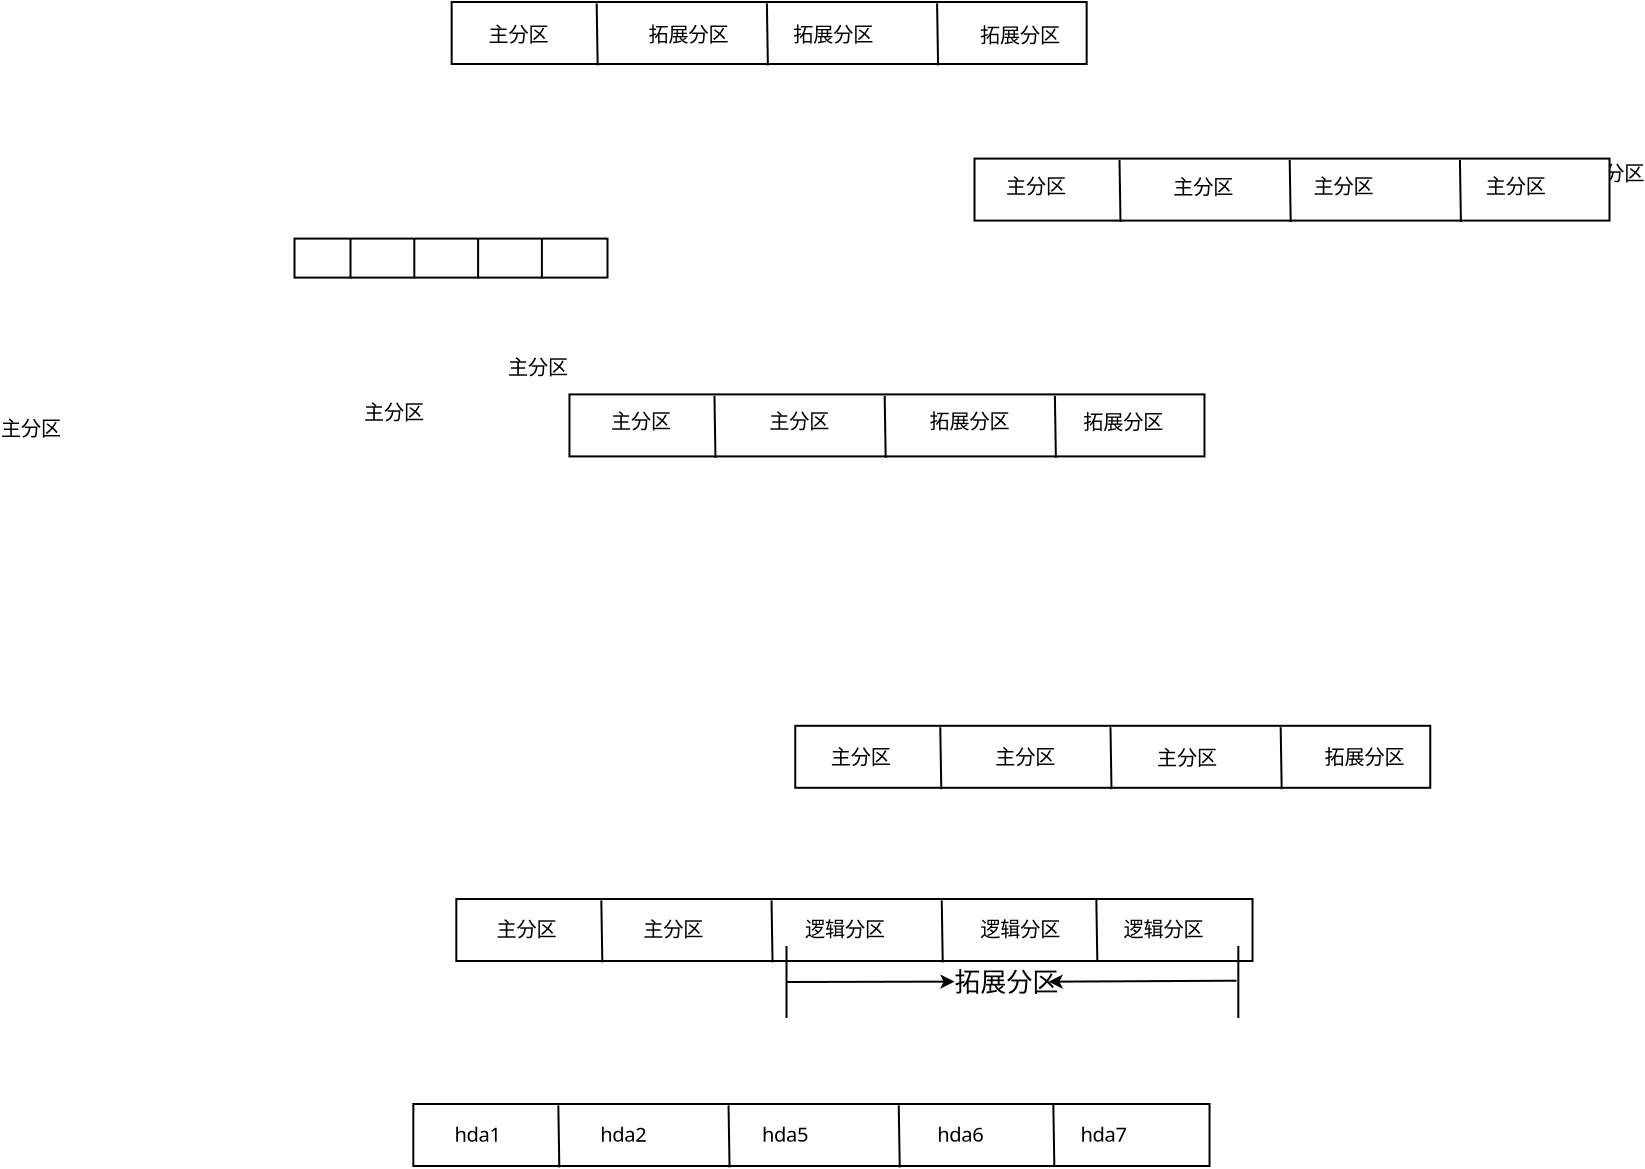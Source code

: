 <?xml version="1.0" encoding="UTF-8"?>
<dia:diagram xmlns:dia="http://www.lysator.liu.se/~alla/dia/">
  <dia:layer name="背景" visible="true" active="true">
    <dia:group>
      <dia:object type="Standard - Box" version="0" id="O0">
        <dia:attribute name="obj_pos">
          <dia:point val="20.75,12.9"/>
        </dia:attribute>
        <dia:attribute name="obj_bb">
          <dia:rectangle val="20.7,12.85;36.45,14.9"/>
        </dia:attribute>
        <dia:attribute name="elem_corner">
          <dia:point val="20.75,12.9"/>
        </dia:attribute>
        <dia:attribute name="elem_width">
          <dia:real val="15.65"/>
        </dia:attribute>
        <dia:attribute name="elem_height">
          <dia:real val="1.95"/>
        </dia:attribute>
        <dia:attribute name="show_background">
          <dia:boolean val="true"/>
        </dia:attribute>
      </dia:object>
      <dia:object type="Standard - Line" version="0" id="O1">
        <dia:attribute name="obj_pos">
          <dia:point val="23.55,12.89"/>
        </dia:attribute>
        <dia:attribute name="obj_bb">
          <dia:rectangle val="23.5,12.84;23.6,14.94"/>
        </dia:attribute>
        <dia:attribute name="conn_endpoints">
          <dia:point val="23.55,12.89"/>
          <dia:point val="23.55,14.89"/>
        </dia:attribute>
        <dia:attribute name="numcp">
          <dia:int val="1"/>
        </dia:attribute>
      </dia:object>
      <dia:object type="Standard - Line" version="0" id="O2">
        <dia:attribute name="obj_pos">
          <dia:point val="26.74,12.89"/>
        </dia:attribute>
        <dia:attribute name="obj_bb">
          <dia:rectangle val="26.69,12.84;26.79,14.94"/>
        </dia:attribute>
        <dia:attribute name="conn_endpoints">
          <dia:point val="26.74,12.89"/>
          <dia:point val="26.74,14.89"/>
        </dia:attribute>
        <dia:attribute name="numcp">
          <dia:int val="1"/>
        </dia:attribute>
      </dia:object>
      <dia:object type="Standard - Line" version="0" id="O3">
        <dia:attribute name="obj_pos">
          <dia:point val="29.93,12.89"/>
        </dia:attribute>
        <dia:attribute name="obj_bb">
          <dia:rectangle val="29.88,12.84;29.98,14.94"/>
        </dia:attribute>
        <dia:attribute name="conn_endpoints">
          <dia:point val="29.93,12.89"/>
          <dia:point val="29.93,14.89"/>
        </dia:attribute>
        <dia:attribute name="numcp">
          <dia:int val="1"/>
        </dia:attribute>
      </dia:object>
      <dia:object type="Standard - Line" version="0" id="O4">
        <dia:attribute name="obj_pos">
          <dia:point val="33.12,12.89"/>
        </dia:attribute>
        <dia:attribute name="obj_bb">
          <dia:rectangle val="33.07,12.84;33.17,14.94"/>
        </dia:attribute>
        <dia:attribute name="conn_endpoints">
          <dia:point val="33.12,12.89"/>
          <dia:point val="33.12,14.89"/>
        </dia:attribute>
        <dia:attribute name="numcp">
          <dia:int val="1"/>
        </dia:attribute>
      </dia:object>
    </dia:group>
    <dia:object type="Standard - Text" version="1" id="O5">
      <dia:attribute name="obj_pos">
        <dia:point val="6.075,22.775"/>
      </dia:attribute>
      <dia:attribute name="obj_bb">
        <dia:rectangle val="6.075,21.605;9.098,23.098"/>
      </dia:attribute>
      <dia:attribute name="text">
        <dia:composite type="text">
          <dia:attribute name="string">
            <dia:string>#主分区#</dia:string>
          </dia:attribute>
          <dia:attribute name="font">
            <dia:font family="sans" style="0" name="Helvetica"/>
          </dia:attribute>
          <dia:attribute name="height">
            <dia:real val="1.259"/>
          </dia:attribute>
          <dia:attribute name="pos">
            <dia:point val="6.075,22.775"/>
          </dia:attribute>
          <dia:attribute name="color">
            <dia:color val="#000000"/>
          </dia:attribute>
          <dia:attribute name="alignment">
            <dia:enum val="0"/>
          </dia:attribute>
        </dia:composite>
      </dia:attribute>
      <dia:attribute name="valign">
        <dia:enum val="3"/>
      </dia:attribute>
    </dia:object>
    <dia:object type="Standard - Text" version="1" id="O6">
      <dia:attribute name="obj_pos">
        <dia:point val="24.225,21.96"/>
      </dia:attribute>
      <dia:attribute name="obj_bb">
        <dia:rectangle val="24.225,20.79;27.247,22.282"/>
      </dia:attribute>
      <dia:attribute name="text">
        <dia:composite type="text">
          <dia:attribute name="string">
            <dia:string>#主分区#</dia:string>
          </dia:attribute>
          <dia:attribute name="font">
            <dia:font family="sans" style="0" name="Helvetica"/>
          </dia:attribute>
          <dia:attribute name="height">
            <dia:real val="1.259"/>
          </dia:attribute>
          <dia:attribute name="pos">
            <dia:point val="24.225,21.96"/>
          </dia:attribute>
          <dia:attribute name="color">
            <dia:color val="#000000"/>
          </dia:attribute>
          <dia:attribute name="alignment">
            <dia:enum val="0"/>
          </dia:attribute>
        </dia:composite>
      </dia:attribute>
      <dia:attribute name="valign">
        <dia:enum val="3"/>
      </dia:attribute>
    </dia:object>
    <dia:object type="Standard - Text" version="1" id="O7">
      <dia:attribute name="obj_pos">
        <dia:point val="85.24,10.01"/>
      </dia:attribute>
      <dia:attribute name="obj_bb">
        <dia:rectangle val="85.24,8.84;88.263,10.332"/>
      </dia:attribute>
      <dia:attribute name="text">
        <dia:composite type="text">
          <dia:attribute name="string">
            <dia:string>#主分区#</dia:string>
          </dia:attribute>
          <dia:attribute name="font">
            <dia:font family="sans" style="0" name="Helvetica"/>
          </dia:attribute>
          <dia:attribute name="height">
            <dia:real val="1.259"/>
          </dia:attribute>
          <dia:attribute name="pos">
            <dia:point val="85.24,10.01"/>
          </dia:attribute>
          <dia:attribute name="color">
            <dia:color val="#000000"/>
          </dia:attribute>
          <dia:attribute name="alignment">
            <dia:enum val="0"/>
          </dia:attribute>
        </dia:composite>
      </dia:attribute>
      <dia:attribute name="valign">
        <dia:enum val="3"/>
      </dia:attribute>
    </dia:object>
    <dia:object type="Standard - Text" version="1" id="O8">
      <dia:attribute name="obj_pos">
        <dia:point val="31.42,19.71"/>
      </dia:attribute>
      <dia:attribute name="obj_bb">
        <dia:rectangle val="31.42,18.54;34.443,20.032"/>
      </dia:attribute>
      <dia:attribute name="text">
        <dia:composite type="text">
          <dia:attribute name="string">
            <dia:string>#主分区#</dia:string>
          </dia:attribute>
          <dia:attribute name="font">
            <dia:font family="sans" style="0" name="Helvetica"/>
          </dia:attribute>
          <dia:attribute name="height">
            <dia:real val="1.259"/>
          </dia:attribute>
          <dia:attribute name="pos">
            <dia:point val="31.42,19.71"/>
          </dia:attribute>
          <dia:attribute name="color">
            <dia:color val="#000000"/>
          </dia:attribute>
          <dia:attribute name="alignment">
            <dia:enum val="0"/>
          </dia:attribute>
        </dia:composite>
      </dia:attribute>
      <dia:attribute name="valign">
        <dia:enum val="3"/>
      </dia:attribute>
    </dia:object>
    <dia:object type="Standard - Text" version="1" id="O9">
      <dia:attribute name="obj_pos">
        <dia:point val="22.009,4.412"/>
      </dia:attribute>
      <dia:attribute name="obj_bb">
        <dia:rectangle val="22.009,3.67;22.009,4.617"/>
      </dia:attribute>
      <dia:attribute name="text">
        <dia:composite type="text">
          <dia:attribute name="string">
            <dia:string>##</dia:string>
          </dia:attribute>
          <dia:attribute name="font">
            <dia:font family="sans" style="0" name="Helvetica"/>
          </dia:attribute>
          <dia:attribute name="height">
            <dia:real val="0.8"/>
          </dia:attribute>
          <dia:attribute name="pos">
            <dia:point val="22.009,4.412"/>
          </dia:attribute>
          <dia:attribute name="color">
            <dia:color val="#000000"/>
          </dia:attribute>
          <dia:attribute name="alignment">
            <dia:enum val="0"/>
          </dia:attribute>
        </dia:composite>
      </dia:attribute>
      <dia:attribute name="valign">
        <dia:enum val="3"/>
      </dia:attribute>
    </dia:object>
    <dia:object type="Standard - Text" version="1" id="O10">
      <dia:attribute name="obj_pos">
        <dia:point val="20.468,14.95"/>
      </dia:attribute>
      <dia:attribute name="obj_bb">
        <dia:rectangle val="20.468,14.207;20.468,15.155"/>
      </dia:attribute>
      <dia:attribute name="text">
        <dia:composite type="text">
          <dia:attribute name="string">
            <dia:string>##</dia:string>
          </dia:attribute>
          <dia:attribute name="font">
            <dia:font family="sans" style="0" name="Helvetica"/>
          </dia:attribute>
          <dia:attribute name="height">
            <dia:real val="0.8"/>
          </dia:attribute>
          <dia:attribute name="pos">
            <dia:point val="20.468,14.95"/>
          </dia:attribute>
          <dia:attribute name="color">
            <dia:color val="#000000"/>
          </dia:attribute>
          <dia:attribute name="alignment">
            <dia:enum val="0"/>
          </dia:attribute>
        </dia:composite>
      </dia:attribute>
      <dia:attribute name="valign">
        <dia:enum val="3"/>
      </dia:attribute>
    </dia:object>
    <dia:group>
      <dia:group>
        <dia:object type="Standard - Box" version="0" id="O11">
          <dia:attribute name="obj_pos">
            <dia:point val="54.75,8.9"/>
          </dia:attribute>
          <dia:attribute name="obj_bb">
            <dia:rectangle val="54.7,8.85;86.55,12.05"/>
          </dia:attribute>
          <dia:attribute name="elem_corner">
            <dia:point val="54.75,8.9"/>
          </dia:attribute>
          <dia:attribute name="elem_width">
            <dia:real val="31.75"/>
          </dia:attribute>
          <dia:attribute name="elem_height">
            <dia:real val="3.1"/>
          </dia:attribute>
          <dia:attribute name="show_background">
            <dia:boolean val="true"/>
          </dia:attribute>
        </dia:object>
        <dia:object type="Standard - Line" version="0" id="O12">
          <dia:attribute name="obj_pos">
            <dia:point val="62,8.971"/>
          </dia:attribute>
          <dia:attribute name="obj_bb">
            <dia:rectangle val="61.949,8.92;62.101,12.122"/>
          </dia:attribute>
          <dia:attribute name="conn_endpoints">
            <dia:point val="62,8.971"/>
            <dia:point val="62.05,12.071"/>
          </dia:attribute>
          <dia:attribute name="numcp">
            <dia:int val="1"/>
          </dia:attribute>
        </dia:object>
        <dia:object type="Standard - Line" version="0" id="O13">
          <dia:attribute name="obj_pos">
            <dia:point val="70.51,8.971"/>
          </dia:attribute>
          <dia:attribute name="obj_bb">
            <dia:rectangle val="70.46,8.92;70.611,12.122"/>
          </dia:attribute>
          <dia:attribute name="conn_endpoints">
            <dia:point val="70.51,8.971"/>
            <dia:point val="70.56,12.071"/>
          </dia:attribute>
          <dia:attribute name="numcp">
            <dia:int val="1"/>
          </dia:attribute>
        </dia:object>
        <dia:object type="Standard - Line" version="0" id="O14">
          <dia:attribute name="obj_pos">
            <dia:point val="79.021,8.971"/>
          </dia:attribute>
          <dia:attribute name="obj_bb">
            <dia:rectangle val="78.97,8.92;79.122,12.122"/>
          </dia:attribute>
          <dia:attribute name="conn_endpoints">
            <dia:point val="79.021,8.971"/>
            <dia:point val="79.071,12.071"/>
          </dia:attribute>
          <dia:attribute name="numcp">
            <dia:int val="1"/>
          </dia:attribute>
        </dia:object>
        <dia:object type="Standard - Text" version="1" id="O15">
          <dia:attribute name="obj_pos">
            <dia:point val="71.225,10.45"/>
          </dia:attribute>
          <dia:attribute name="obj_bb">
            <dia:rectangle val="71.225,9.707;71.225,10.655"/>
          </dia:attribute>
          <dia:attribute name="text">
            <dia:composite type="text">
              <dia:attribute name="string">
                <dia:string>##</dia:string>
              </dia:attribute>
              <dia:attribute name="font">
                <dia:font family="sans" style="0" name="Helvetica"/>
              </dia:attribute>
              <dia:attribute name="height">
                <dia:real val="0.8"/>
              </dia:attribute>
              <dia:attribute name="pos">
                <dia:point val="71.225,10.45"/>
              </dia:attribute>
              <dia:attribute name="color">
                <dia:color val="#000000"/>
              </dia:attribute>
              <dia:attribute name="alignment">
                <dia:enum val="0"/>
              </dia:attribute>
            </dia:composite>
          </dia:attribute>
          <dia:attribute name="valign">
            <dia:enum val="3"/>
          </dia:attribute>
        </dia:object>
      </dia:group>
      <dia:object type="Standard - Text" version="1" id="O16">
        <dia:attribute name="obj_pos">
          <dia:point val="70.625,10.45"/>
        </dia:attribute>
        <dia:attribute name="obj_bb">
          <dia:rectangle val="70.625,9.707;70.625,10.655"/>
        </dia:attribute>
        <dia:attribute name="text">
          <dia:composite type="text">
            <dia:attribute name="string">
              <dia:string>##</dia:string>
            </dia:attribute>
            <dia:attribute name="font">
              <dia:font family="sans" style="0" name="Helvetica"/>
            </dia:attribute>
            <dia:attribute name="height">
              <dia:real val="0.8"/>
            </dia:attribute>
            <dia:attribute name="pos">
              <dia:point val="70.625,10.45"/>
            </dia:attribute>
            <dia:attribute name="color">
              <dia:color val="#000000"/>
            </dia:attribute>
            <dia:attribute name="alignment">
              <dia:enum val="0"/>
            </dia:attribute>
          </dia:composite>
        </dia:attribute>
        <dia:attribute name="valign">
          <dia:enum val="3"/>
        </dia:attribute>
      </dia:object>
      <dia:object type="Standard - Text" version="1" id="O17">
        <dia:attribute name="obj_pos">
          <dia:point val="70.625,10.45"/>
        </dia:attribute>
        <dia:attribute name="obj_bb">
          <dia:rectangle val="70.625,9.707;70.625,10.655"/>
        </dia:attribute>
        <dia:attribute name="text">
          <dia:composite type="text">
            <dia:attribute name="string">
              <dia:string>##</dia:string>
            </dia:attribute>
            <dia:attribute name="font">
              <dia:font family="sans" style="0" name="Helvetica"/>
            </dia:attribute>
            <dia:attribute name="height">
              <dia:real val="0.8"/>
            </dia:attribute>
            <dia:attribute name="pos">
              <dia:point val="70.625,10.45"/>
            </dia:attribute>
            <dia:attribute name="color">
              <dia:color val="#000000"/>
            </dia:attribute>
            <dia:attribute name="alignment">
              <dia:enum val="0"/>
            </dia:attribute>
          </dia:composite>
        </dia:attribute>
        <dia:attribute name="valign">
          <dia:enum val="3"/>
        </dia:attribute>
      </dia:object>
      <dia:object type="Standard - Text" version="1" id="O18">
        <dia:attribute name="obj_pos">
          <dia:point val="56.319,10.66"/>
        </dia:attribute>
        <dia:attribute name="obj_bb">
          <dia:rectangle val="56.319,9.49;59.341,10.982"/>
        </dia:attribute>
        <dia:attribute name="text">
          <dia:composite type="text">
            <dia:attribute name="string">
              <dia:string>#主分区#</dia:string>
            </dia:attribute>
            <dia:attribute name="font">
              <dia:font family="sans" style="0" name="Helvetica"/>
            </dia:attribute>
            <dia:attribute name="height">
              <dia:real val="1.259"/>
            </dia:attribute>
            <dia:attribute name="pos">
              <dia:point val="56.319,10.66"/>
            </dia:attribute>
            <dia:attribute name="color">
              <dia:color val="#000000"/>
            </dia:attribute>
            <dia:attribute name="alignment">
              <dia:enum val="0"/>
            </dia:attribute>
          </dia:composite>
        </dia:attribute>
        <dia:attribute name="valign">
          <dia:enum val="3"/>
        </dia:attribute>
      </dia:object>
      <dia:object type="Standard - Text" version="1" id="O19">
        <dia:attribute name="obj_pos">
          <dia:point val="80.308,10.66"/>
        </dia:attribute>
        <dia:attribute name="obj_bb">
          <dia:rectangle val="80.308,9.49;83.331,10.982"/>
        </dia:attribute>
        <dia:attribute name="text">
          <dia:composite type="text">
            <dia:attribute name="string">
              <dia:string>#主分区#</dia:string>
            </dia:attribute>
            <dia:attribute name="font">
              <dia:font family="sans" style="0" name="Helvetica"/>
            </dia:attribute>
            <dia:attribute name="height">
              <dia:real val="1.259"/>
            </dia:attribute>
            <dia:attribute name="pos">
              <dia:point val="80.308,10.66"/>
            </dia:attribute>
            <dia:attribute name="color">
              <dia:color val="#000000"/>
            </dia:attribute>
            <dia:attribute name="alignment">
              <dia:enum val="0"/>
            </dia:attribute>
          </dia:composite>
        </dia:attribute>
        <dia:attribute name="valign">
          <dia:enum val="3"/>
        </dia:attribute>
      </dia:object>
      <dia:object type="Standard - Text" version="1" id="O20">
        <dia:attribute name="obj_pos">
          <dia:point val="71.698,10.66"/>
        </dia:attribute>
        <dia:attribute name="obj_bb">
          <dia:rectangle val="71.698,9.49;74.721,10.982"/>
        </dia:attribute>
        <dia:attribute name="text">
          <dia:composite type="text">
            <dia:attribute name="string">
              <dia:string>#主分区#</dia:string>
            </dia:attribute>
            <dia:attribute name="font">
              <dia:font family="sans" style="0" name="Helvetica"/>
            </dia:attribute>
            <dia:attribute name="height">
              <dia:real val="1.259"/>
            </dia:attribute>
            <dia:attribute name="pos">
              <dia:point val="71.698,10.66"/>
            </dia:attribute>
            <dia:attribute name="color">
              <dia:color val="#000000"/>
            </dia:attribute>
            <dia:attribute name="alignment">
              <dia:enum val="0"/>
            </dia:attribute>
          </dia:composite>
        </dia:attribute>
        <dia:attribute name="valign">
          <dia:enum val="3"/>
        </dia:attribute>
      </dia:object>
      <dia:object type="Standard - Text" version="1" id="O21">
        <dia:attribute name="obj_pos">
          <dia:point val="64.689,10.697"/>
        </dia:attribute>
        <dia:attribute name="obj_bb">
          <dia:rectangle val="64.689,9.527;67.711,11.02"/>
        </dia:attribute>
        <dia:attribute name="text">
          <dia:composite type="text">
            <dia:attribute name="string">
              <dia:string>#主分区#</dia:string>
            </dia:attribute>
            <dia:attribute name="font">
              <dia:font family="sans" style="0" name="Helvetica"/>
            </dia:attribute>
            <dia:attribute name="height">
              <dia:real val="1.259"/>
            </dia:attribute>
            <dia:attribute name="pos">
              <dia:point val="64.689,10.697"/>
            </dia:attribute>
            <dia:attribute name="color">
              <dia:color val="#000000"/>
            </dia:attribute>
            <dia:attribute name="alignment">
              <dia:enum val="0"/>
            </dia:attribute>
          </dia:composite>
        </dia:attribute>
        <dia:attribute name="valign">
          <dia:enum val="3"/>
        </dia:attribute>
      </dia:object>
    </dia:group>
    <dia:group>
      <dia:group>
        <dia:object type="Standard - Box" version="0" id="O22">
          <dia:attribute name="obj_pos">
            <dia:point val="45.788,37.26"/>
          </dia:attribute>
          <dia:attribute name="obj_bb">
            <dia:rectangle val="45.739,37.21;77.588,40.41"/>
          </dia:attribute>
          <dia:attribute name="elem_corner">
            <dia:point val="45.788,37.26"/>
          </dia:attribute>
          <dia:attribute name="elem_width">
            <dia:real val="31.75"/>
          </dia:attribute>
          <dia:attribute name="elem_height">
            <dia:real val="3.1"/>
          </dia:attribute>
          <dia:attribute name="show_background">
            <dia:boolean val="true"/>
          </dia:attribute>
        </dia:object>
        <dia:object type="Standard - Line" version="0" id="O23">
          <dia:attribute name="obj_pos">
            <dia:point val="53.038,37.331"/>
          </dia:attribute>
          <dia:attribute name="obj_bb">
            <dia:rectangle val="52.988,37.28;53.139,40.482"/>
          </dia:attribute>
          <dia:attribute name="conn_endpoints">
            <dia:point val="53.038,37.331"/>
            <dia:point val="53.089,40.431"/>
          </dia:attribute>
          <dia:attribute name="numcp">
            <dia:int val="1"/>
          </dia:attribute>
        </dia:object>
        <dia:object type="Standard - Line" version="0" id="O24">
          <dia:attribute name="obj_pos">
            <dia:point val="61.549,37.331"/>
          </dia:attribute>
          <dia:attribute name="obj_bb">
            <dia:rectangle val="61.498,37.28;61.65,40.482"/>
          </dia:attribute>
          <dia:attribute name="conn_endpoints">
            <dia:point val="61.549,37.331"/>
            <dia:point val="61.599,40.431"/>
          </dia:attribute>
          <dia:attribute name="numcp">
            <dia:int val="1"/>
          </dia:attribute>
        </dia:object>
        <dia:object type="Standard - Line" version="0" id="O25">
          <dia:attribute name="obj_pos">
            <dia:point val="70.059,37.331"/>
          </dia:attribute>
          <dia:attribute name="obj_bb">
            <dia:rectangle val="70.008,37.28;70.16,40.482"/>
          </dia:attribute>
          <dia:attribute name="conn_endpoints">
            <dia:point val="70.059,37.331"/>
            <dia:point val="70.109,40.431"/>
          </dia:attribute>
          <dia:attribute name="numcp">
            <dia:int val="1"/>
          </dia:attribute>
        </dia:object>
        <dia:object type="Standard - Text" version="1" id="O26">
          <dia:attribute name="obj_pos">
            <dia:point val="62.264,38.81"/>
          </dia:attribute>
          <dia:attribute name="obj_bb">
            <dia:rectangle val="62.264,38.068;62.264,39.015"/>
          </dia:attribute>
          <dia:attribute name="text">
            <dia:composite type="text">
              <dia:attribute name="string">
                <dia:string>##</dia:string>
              </dia:attribute>
              <dia:attribute name="font">
                <dia:font family="sans" style="0" name="Helvetica"/>
              </dia:attribute>
              <dia:attribute name="height">
                <dia:real val="0.8"/>
              </dia:attribute>
              <dia:attribute name="pos">
                <dia:point val="62.264,38.81"/>
              </dia:attribute>
              <dia:attribute name="color">
                <dia:color val="#000000"/>
              </dia:attribute>
              <dia:attribute name="alignment">
                <dia:enum val="0"/>
              </dia:attribute>
            </dia:composite>
          </dia:attribute>
          <dia:attribute name="valign">
            <dia:enum val="3"/>
          </dia:attribute>
        </dia:object>
      </dia:group>
      <dia:group>
        <dia:object type="Standard - Text" version="1" id="O27">
          <dia:attribute name="obj_pos">
            <dia:point val="61.663,38.81"/>
          </dia:attribute>
          <dia:attribute name="obj_bb">
            <dia:rectangle val="61.663,38.068;61.663,39.015"/>
          </dia:attribute>
          <dia:attribute name="text">
            <dia:composite type="text">
              <dia:attribute name="string">
                <dia:string>##</dia:string>
              </dia:attribute>
              <dia:attribute name="font">
                <dia:font family="sans" style="0" name="Helvetica"/>
              </dia:attribute>
              <dia:attribute name="height">
                <dia:real val="0.8"/>
              </dia:attribute>
              <dia:attribute name="pos">
                <dia:point val="61.663,38.81"/>
              </dia:attribute>
              <dia:attribute name="color">
                <dia:color val="#000000"/>
              </dia:attribute>
              <dia:attribute name="alignment">
                <dia:enum val="0"/>
              </dia:attribute>
            </dia:composite>
          </dia:attribute>
          <dia:attribute name="valign">
            <dia:enum val="3"/>
          </dia:attribute>
        </dia:object>
        <dia:object type="Standard - Text" version="1" id="O28">
          <dia:attribute name="obj_pos">
            <dia:point val="47.563,39.19"/>
          </dia:attribute>
          <dia:attribute name="obj_bb">
            <dia:rectangle val="47.563,38.02;50.586,39.513"/>
          </dia:attribute>
          <dia:attribute name="text">
            <dia:composite type="text">
              <dia:attribute name="string">
                <dia:string>#主分区#</dia:string>
              </dia:attribute>
              <dia:attribute name="font">
                <dia:font family="sans" style="0" name="Helvetica"/>
              </dia:attribute>
              <dia:attribute name="height">
                <dia:real val="1.259"/>
              </dia:attribute>
              <dia:attribute name="pos">
                <dia:point val="47.563,39.19"/>
              </dia:attribute>
              <dia:attribute name="color">
                <dia:color val="#000000"/>
              </dia:attribute>
              <dia:attribute name="alignment">
                <dia:enum val="0"/>
              </dia:attribute>
            </dia:composite>
          </dia:attribute>
          <dia:attribute name="valign">
            <dia:enum val="3"/>
          </dia:attribute>
        </dia:object>
        <dia:object type="Standard - Text" version="1" id="O29">
          <dia:attribute name="obj_pos">
            <dia:point val="55.791,39.19"/>
          </dia:attribute>
          <dia:attribute name="obj_bb">
            <dia:rectangle val="55.791,38.02;58.814,39.513"/>
          </dia:attribute>
          <dia:attribute name="text">
            <dia:composite type="text">
              <dia:attribute name="string">
                <dia:string>#主分区#</dia:string>
              </dia:attribute>
              <dia:attribute name="font">
                <dia:font family="sans" style="0" name="Helvetica"/>
              </dia:attribute>
              <dia:attribute name="height">
                <dia:real val="1.259"/>
              </dia:attribute>
              <dia:attribute name="pos">
                <dia:point val="55.791,39.19"/>
              </dia:attribute>
              <dia:attribute name="color">
                <dia:color val="#000000"/>
              </dia:attribute>
              <dia:attribute name="alignment">
                <dia:enum val="0"/>
              </dia:attribute>
            </dia:composite>
          </dia:attribute>
          <dia:attribute name="valign">
            <dia:enum val="3"/>
          </dia:attribute>
        </dia:object>
        <dia:object type="Standard - Text" version="1" id="O30">
          <dia:attribute name="obj_pos">
            <dia:point val="63.881,39.227"/>
          </dia:attribute>
          <dia:attribute name="obj_bb">
            <dia:rectangle val="63.881,38.057;66.904,39.55"/>
          </dia:attribute>
          <dia:attribute name="text">
            <dia:composite type="text">
              <dia:attribute name="string">
                <dia:string>#主分区#</dia:string>
              </dia:attribute>
              <dia:attribute name="font">
                <dia:font family="sans" style="0" name="Helvetica"/>
              </dia:attribute>
              <dia:attribute name="height">
                <dia:real val="1.259"/>
              </dia:attribute>
              <dia:attribute name="pos">
                <dia:point val="63.881,39.227"/>
              </dia:attribute>
              <dia:attribute name="color">
                <dia:color val="#000000"/>
              </dia:attribute>
              <dia:attribute name="alignment">
                <dia:enum val="0"/>
              </dia:attribute>
            </dia:composite>
          </dia:attribute>
          <dia:attribute name="valign">
            <dia:enum val="3"/>
          </dia:attribute>
        </dia:object>
        <dia:object type="Standard - Text" version="1" id="O31">
          <dia:attribute name="obj_pos">
            <dia:point val="72.251,39.19"/>
          </dia:attribute>
          <dia:attribute name="obj_bb">
            <dia:rectangle val="72.251,38.02;76.281,39.513"/>
          </dia:attribute>
          <dia:attribute name="text">
            <dia:composite type="text">
              <dia:attribute name="string">
                <dia:string>#拓展分区#</dia:string>
              </dia:attribute>
              <dia:attribute name="font">
                <dia:font family="sans" style="0" name="Helvetica"/>
              </dia:attribute>
              <dia:attribute name="height">
                <dia:real val="1.259"/>
              </dia:attribute>
              <dia:attribute name="pos">
                <dia:point val="72.251,39.19"/>
              </dia:attribute>
              <dia:attribute name="color">
                <dia:color val="#000000"/>
              </dia:attribute>
              <dia:attribute name="alignment">
                <dia:enum val="0"/>
              </dia:attribute>
            </dia:composite>
          </dia:attribute>
          <dia:attribute name="valign">
            <dia:enum val="3"/>
          </dia:attribute>
        </dia:object>
      </dia:group>
    </dia:group>
    <dia:group>
      <dia:group>
        <dia:object type="Standard - Box" version="0" id="O32">
          <dia:attribute name="obj_pos">
            <dia:point val="34.498,20.69"/>
          </dia:attribute>
          <dia:attribute name="obj_bb">
            <dia:rectangle val="34.449,20.64;66.299,23.84"/>
          </dia:attribute>
          <dia:attribute name="elem_corner">
            <dia:point val="34.498,20.69"/>
          </dia:attribute>
          <dia:attribute name="elem_width">
            <dia:real val="31.75"/>
          </dia:attribute>
          <dia:attribute name="elem_height">
            <dia:real val="3.1"/>
          </dia:attribute>
          <dia:attribute name="show_background">
            <dia:boolean val="true"/>
          </dia:attribute>
        </dia:object>
        <dia:object type="Standard - Line" version="0" id="O33">
          <dia:attribute name="obj_pos">
            <dia:point val="41.748,20.761"/>
          </dia:attribute>
          <dia:attribute name="obj_bb">
            <dia:rectangle val="41.698,20.71;41.849,23.912"/>
          </dia:attribute>
          <dia:attribute name="conn_endpoints">
            <dia:point val="41.748,20.761"/>
            <dia:point val="41.798,23.861"/>
          </dia:attribute>
          <dia:attribute name="numcp">
            <dia:int val="1"/>
          </dia:attribute>
        </dia:object>
        <dia:object type="Standard - Line" version="0" id="O34">
          <dia:attribute name="obj_pos">
            <dia:point val="50.259,20.761"/>
          </dia:attribute>
          <dia:attribute name="obj_bb">
            <dia:rectangle val="50.208,20.71;50.36,23.912"/>
          </dia:attribute>
          <dia:attribute name="conn_endpoints">
            <dia:point val="50.259,20.761"/>
            <dia:point val="50.309,23.861"/>
          </dia:attribute>
          <dia:attribute name="numcp">
            <dia:int val="1"/>
          </dia:attribute>
        </dia:object>
        <dia:object type="Standard - Line" version="0" id="O35">
          <dia:attribute name="obj_pos">
            <dia:point val="58.769,20.761"/>
          </dia:attribute>
          <dia:attribute name="obj_bb">
            <dia:rectangle val="58.718,20.71;58.87,23.912"/>
          </dia:attribute>
          <dia:attribute name="conn_endpoints">
            <dia:point val="58.769,20.761"/>
            <dia:point val="58.819,23.861"/>
          </dia:attribute>
          <dia:attribute name="numcp">
            <dia:int val="1"/>
          </dia:attribute>
        </dia:object>
        <dia:object type="Standard - Text" version="1" id="O36">
          <dia:attribute name="obj_pos">
            <dia:point val="50.974,22.24"/>
          </dia:attribute>
          <dia:attribute name="obj_bb">
            <dia:rectangle val="50.974,21.497;50.974,22.445"/>
          </dia:attribute>
          <dia:attribute name="text">
            <dia:composite type="text">
              <dia:attribute name="string">
                <dia:string>##</dia:string>
              </dia:attribute>
              <dia:attribute name="font">
                <dia:font family="sans" style="0" name="Helvetica"/>
              </dia:attribute>
              <dia:attribute name="height">
                <dia:real val="0.8"/>
              </dia:attribute>
              <dia:attribute name="pos">
                <dia:point val="50.974,22.24"/>
              </dia:attribute>
              <dia:attribute name="color">
                <dia:color val="#000000"/>
              </dia:attribute>
              <dia:attribute name="alignment">
                <dia:enum val="0"/>
              </dia:attribute>
            </dia:composite>
          </dia:attribute>
          <dia:attribute name="valign">
            <dia:enum val="3"/>
          </dia:attribute>
        </dia:object>
      </dia:group>
      <dia:object type="Standard - Text" version="1" id="O37">
        <dia:attribute name="obj_pos">
          <dia:point val="36.574,22.403"/>
        </dia:attribute>
        <dia:attribute name="obj_bb">
          <dia:rectangle val="36.574,21.233;39.596,22.725"/>
        </dia:attribute>
        <dia:attribute name="text">
          <dia:composite type="text">
            <dia:attribute name="string">
              <dia:string>#主分区#</dia:string>
            </dia:attribute>
            <dia:attribute name="font">
              <dia:font family="sans" style="0" name="Helvetica"/>
            </dia:attribute>
            <dia:attribute name="height">
              <dia:real val="1.259"/>
            </dia:attribute>
            <dia:attribute name="pos">
              <dia:point val="36.574,22.403"/>
            </dia:attribute>
            <dia:attribute name="color">
              <dia:color val="#000000"/>
            </dia:attribute>
            <dia:attribute name="alignment">
              <dia:enum val="0"/>
            </dia:attribute>
          </dia:composite>
        </dia:attribute>
        <dia:attribute name="valign">
          <dia:enum val="3"/>
        </dia:attribute>
      </dia:object>
      <dia:object type="Standard - Text" version="1" id="O38">
        <dia:attribute name="obj_pos">
          <dia:point val="44.491,22.403"/>
        </dia:attribute>
        <dia:attribute name="obj_bb">
          <dia:rectangle val="44.491,21.233;47.514,22.725"/>
        </dia:attribute>
        <dia:attribute name="text">
          <dia:composite type="text">
            <dia:attribute name="string">
              <dia:string>#主分区#</dia:string>
            </dia:attribute>
            <dia:attribute name="font">
              <dia:font family="sans" style="0" name="Helvetica"/>
            </dia:attribute>
            <dia:attribute name="height">
              <dia:real val="1.259"/>
            </dia:attribute>
            <dia:attribute name="pos">
              <dia:point val="44.491,22.403"/>
            </dia:attribute>
            <dia:attribute name="color">
              <dia:color val="#000000"/>
            </dia:attribute>
            <dia:attribute name="alignment">
              <dia:enum val="0"/>
            </dia:attribute>
          </dia:composite>
        </dia:attribute>
        <dia:attribute name="valign">
          <dia:enum val="3"/>
        </dia:attribute>
      </dia:object>
      <dia:object type="Standard - Text" version="1" id="O39">
        <dia:attribute name="obj_pos">
          <dia:point val="52.501,22.403"/>
        </dia:attribute>
        <dia:attribute name="obj_bb">
          <dia:rectangle val="52.501,21.233;56.531,22.725"/>
        </dia:attribute>
        <dia:attribute name="text">
          <dia:composite type="text">
            <dia:attribute name="string">
              <dia:string>#拓展分区#</dia:string>
            </dia:attribute>
            <dia:attribute name="font">
              <dia:font family="sans" style="0" name="Helvetica"/>
            </dia:attribute>
            <dia:attribute name="height">
              <dia:real val="1.259"/>
            </dia:attribute>
            <dia:attribute name="pos">
              <dia:point val="52.501,22.403"/>
            </dia:attribute>
            <dia:attribute name="color">
              <dia:color val="#000000"/>
            </dia:attribute>
            <dia:attribute name="alignment">
              <dia:enum val="0"/>
            </dia:attribute>
          </dia:composite>
        </dia:attribute>
        <dia:attribute name="valign">
          <dia:enum val="3"/>
        </dia:attribute>
      </dia:object>
      <dia:object type="Standard - Text" version="1" id="O40">
        <dia:attribute name="obj_pos">
          <dia:point val="60.191,22.44"/>
        </dia:attribute>
        <dia:attribute name="obj_bb">
          <dia:rectangle val="60.191,21.27;64.221,22.762"/>
        </dia:attribute>
        <dia:attribute name="text">
          <dia:composite type="text">
            <dia:attribute name="string">
              <dia:string>#拓展分区#</dia:string>
            </dia:attribute>
            <dia:attribute name="font">
              <dia:font family="sans" style="0" name="Helvetica"/>
            </dia:attribute>
            <dia:attribute name="height">
              <dia:real val="1.259"/>
            </dia:attribute>
            <dia:attribute name="pos">
              <dia:point val="60.191,22.44"/>
            </dia:attribute>
            <dia:attribute name="color">
              <dia:color val="#000000"/>
            </dia:attribute>
            <dia:attribute name="alignment">
              <dia:enum val="0"/>
            </dia:attribute>
          </dia:composite>
        </dia:attribute>
        <dia:attribute name="valign">
          <dia:enum val="3"/>
        </dia:attribute>
      </dia:object>
    </dia:group>
    <dia:group>
      <dia:group>
        <dia:object type="Standard - Box" version="0" id="O41">
          <dia:attribute name="obj_pos">
            <dia:point val="28.608,1.07"/>
          </dia:attribute>
          <dia:attribute name="obj_bb">
            <dia:rectangle val="28.558,1.02;60.408,4.22"/>
          </dia:attribute>
          <dia:attribute name="elem_corner">
            <dia:point val="28.608,1.07"/>
          </dia:attribute>
          <dia:attribute name="elem_width">
            <dia:real val="31.75"/>
          </dia:attribute>
          <dia:attribute name="elem_height">
            <dia:real val="3.1"/>
          </dia:attribute>
          <dia:attribute name="show_background">
            <dia:boolean val="true"/>
          </dia:attribute>
        </dia:object>
        <dia:object type="Standard - Line" version="0" id="O42">
          <dia:attribute name="obj_pos">
            <dia:point val="35.858,1.141"/>
          </dia:attribute>
          <dia:attribute name="obj_bb">
            <dia:rectangle val="35.808,1.09;35.959,4.292"/>
          </dia:attribute>
          <dia:attribute name="conn_endpoints">
            <dia:point val="35.858,1.141"/>
            <dia:point val="35.908,4.241"/>
          </dia:attribute>
          <dia:attribute name="numcp">
            <dia:int val="1"/>
          </dia:attribute>
        </dia:object>
        <dia:object type="Standard - Line" version="0" id="O43">
          <dia:attribute name="obj_pos">
            <dia:point val="44.369,1.141"/>
          </dia:attribute>
          <dia:attribute name="obj_bb">
            <dia:rectangle val="44.318,1.09;44.47,4.292"/>
          </dia:attribute>
          <dia:attribute name="conn_endpoints">
            <dia:point val="44.369,1.141"/>
            <dia:point val="44.419,4.241"/>
          </dia:attribute>
          <dia:attribute name="numcp">
            <dia:int val="1"/>
          </dia:attribute>
        </dia:object>
        <dia:object type="Standard - Line" version="0" id="O44">
          <dia:attribute name="obj_pos">
            <dia:point val="52.879,1.141"/>
          </dia:attribute>
          <dia:attribute name="obj_bb">
            <dia:rectangle val="52.828,1.09;52.98,4.292"/>
          </dia:attribute>
          <dia:attribute name="conn_endpoints">
            <dia:point val="52.879,1.141"/>
            <dia:point val="52.929,4.241"/>
          </dia:attribute>
          <dia:attribute name="numcp">
            <dia:int val="1"/>
          </dia:attribute>
        </dia:object>
        <dia:object type="Standard - Text" version="1" id="O45">
          <dia:attribute name="obj_pos">
            <dia:point val="45.084,2.62"/>
          </dia:attribute>
          <dia:attribute name="obj_bb">
            <dia:rectangle val="45.084,1.877;45.084,2.825"/>
          </dia:attribute>
          <dia:attribute name="text">
            <dia:composite type="text">
              <dia:attribute name="string">
                <dia:string>##</dia:string>
              </dia:attribute>
              <dia:attribute name="font">
                <dia:font family="sans" style="0" name="Helvetica"/>
              </dia:attribute>
              <dia:attribute name="height">
                <dia:real val="0.8"/>
              </dia:attribute>
              <dia:attribute name="pos">
                <dia:point val="45.084,2.62"/>
              </dia:attribute>
              <dia:attribute name="color">
                <dia:color val="#000000"/>
              </dia:attribute>
              <dia:attribute name="alignment">
                <dia:enum val="0"/>
              </dia:attribute>
            </dia:composite>
          </dia:attribute>
          <dia:attribute name="valign">
            <dia:enum val="3"/>
          </dia:attribute>
        </dia:object>
      </dia:group>
      <dia:object type="Standard - Text" version="1" id="O46">
        <dia:attribute name="obj_pos">
          <dia:point val="30.451,3.073"/>
        </dia:attribute>
        <dia:attribute name="obj_bb">
          <dia:rectangle val="30.451,1.903;33.474,3.395"/>
        </dia:attribute>
        <dia:attribute name="text">
          <dia:composite type="text">
            <dia:attribute name="string">
              <dia:string>#主分区#</dia:string>
            </dia:attribute>
            <dia:attribute name="font">
              <dia:font family="sans" style="0" name="Helvetica"/>
            </dia:attribute>
            <dia:attribute name="height">
              <dia:real val="1.259"/>
            </dia:attribute>
            <dia:attribute name="pos">
              <dia:point val="30.451,3.073"/>
            </dia:attribute>
            <dia:attribute name="color">
              <dia:color val="#000000"/>
            </dia:attribute>
            <dia:attribute name="alignment">
              <dia:enum val="0"/>
            </dia:attribute>
          </dia:composite>
        </dia:attribute>
        <dia:attribute name="valign">
          <dia:enum val="3"/>
        </dia:attribute>
      </dia:object>
      <dia:object type="Standard - Text" version="1" id="O47">
        <dia:attribute name="obj_pos">
          <dia:point val="38.451,3.073"/>
        </dia:attribute>
        <dia:attribute name="obj_bb">
          <dia:rectangle val="38.451,1.903;42.481,3.395"/>
        </dia:attribute>
        <dia:attribute name="text">
          <dia:composite type="text">
            <dia:attribute name="string">
              <dia:string>#拓展分区#</dia:string>
            </dia:attribute>
            <dia:attribute name="font">
              <dia:font family="sans" style="0" name="Helvetica"/>
            </dia:attribute>
            <dia:attribute name="height">
              <dia:real val="1.259"/>
            </dia:attribute>
            <dia:attribute name="pos">
              <dia:point val="38.451,3.073"/>
            </dia:attribute>
            <dia:attribute name="color">
              <dia:color val="#000000"/>
            </dia:attribute>
            <dia:attribute name="alignment">
              <dia:enum val="0"/>
            </dia:attribute>
          </dia:composite>
        </dia:attribute>
        <dia:attribute name="valign">
          <dia:enum val="3"/>
        </dia:attribute>
      </dia:object>
      <dia:object type="Standard - Text" version="1" id="O48">
        <dia:attribute name="obj_pos">
          <dia:point val="45.691,3.073"/>
        </dia:attribute>
        <dia:attribute name="obj_bb">
          <dia:rectangle val="45.691,1.903;49.721,3.395"/>
        </dia:attribute>
        <dia:attribute name="text">
          <dia:composite type="text">
            <dia:attribute name="string">
              <dia:string>#拓展分区#</dia:string>
            </dia:attribute>
            <dia:attribute name="font">
              <dia:font family="sans" style="0" name="Helvetica"/>
            </dia:attribute>
            <dia:attribute name="height">
              <dia:real val="1.259"/>
            </dia:attribute>
            <dia:attribute name="pos">
              <dia:point val="45.691,3.073"/>
            </dia:attribute>
            <dia:attribute name="color">
              <dia:color val="#000000"/>
            </dia:attribute>
            <dia:attribute name="alignment">
              <dia:enum val="0"/>
            </dia:attribute>
          </dia:composite>
        </dia:attribute>
        <dia:attribute name="valign">
          <dia:enum val="3"/>
        </dia:attribute>
      </dia:object>
      <dia:object type="Standard - Text" version="1" id="O49">
        <dia:attribute name="obj_pos">
          <dia:point val="55.031,3.11"/>
        </dia:attribute>
        <dia:attribute name="obj_bb">
          <dia:rectangle val="55.031,1.94;59.061,3.433"/>
        </dia:attribute>
        <dia:attribute name="text">
          <dia:composite type="text">
            <dia:attribute name="string">
              <dia:string>#拓展分区#</dia:string>
            </dia:attribute>
            <dia:attribute name="font">
              <dia:font family="sans" style="0" name="Helvetica"/>
            </dia:attribute>
            <dia:attribute name="height">
              <dia:real val="1.259"/>
            </dia:attribute>
            <dia:attribute name="pos">
              <dia:point val="55.031,3.11"/>
            </dia:attribute>
            <dia:attribute name="color">
              <dia:color val="#000000"/>
            </dia:attribute>
            <dia:attribute name="alignment">
              <dia:enum val="0"/>
            </dia:attribute>
          </dia:composite>
        </dia:attribute>
        <dia:attribute name="valign">
          <dia:enum val="3"/>
        </dia:attribute>
      </dia:object>
    </dia:group>
    <dia:group>
      <dia:group>
        <dia:group>
          <dia:object type="Standard - Box" version="0" id="O50">
            <dia:attribute name="obj_pos">
              <dia:point val="28.841,45.92"/>
            </dia:attribute>
            <dia:attribute name="obj_bb">
              <dia:rectangle val="28.791,45.87;68.701,49.07"/>
            </dia:attribute>
            <dia:attribute name="elem_corner">
              <dia:point val="28.841,45.92"/>
            </dia:attribute>
            <dia:attribute name="elem_width">
              <dia:real val="39.81"/>
            </dia:attribute>
            <dia:attribute name="elem_height">
              <dia:real val="3.1"/>
            </dia:attribute>
            <dia:attribute name="show_background">
              <dia:boolean val="true"/>
            </dia:attribute>
          </dia:object>
          <dia:object type="Standard - Line" version="0" id="O51">
            <dia:attribute name="obj_pos">
              <dia:point val="36.091,45.991"/>
            </dia:attribute>
            <dia:attribute name="obj_bb">
              <dia:rectangle val="36.041,45.94;36.192,49.142"/>
            </dia:attribute>
            <dia:attribute name="conn_endpoints">
              <dia:point val="36.091,45.991"/>
              <dia:point val="36.141,49.091"/>
            </dia:attribute>
            <dia:attribute name="numcp">
              <dia:int val="1"/>
            </dia:attribute>
          </dia:object>
          <dia:object type="Standard - Line" version="0" id="O52">
            <dia:attribute name="obj_pos">
              <dia:point val="44.602,45.991"/>
            </dia:attribute>
            <dia:attribute name="obj_bb">
              <dia:rectangle val="44.551,45.94;44.703,49.142"/>
            </dia:attribute>
            <dia:attribute name="conn_endpoints">
              <dia:point val="44.602,45.991"/>
              <dia:point val="44.652,49.091"/>
            </dia:attribute>
            <dia:attribute name="numcp">
              <dia:int val="1"/>
            </dia:attribute>
          </dia:object>
          <dia:object type="Standard - Line" version="0" id="O53">
            <dia:attribute name="obj_pos">
              <dia:point val="53.112,45.991"/>
            </dia:attribute>
            <dia:attribute name="obj_bb">
              <dia:rectangle val="53.061,45.94;53.213,49.142"/>
            </dia:attribute>
            <dia:attribute name="conn_endpoints">
              <dia:point val="53.112,45.991"/>
              <dia:point val="53.162,49.091"/>
            </dia:attribute>
            <dia:attribute name="numcp">
              <dia:int val="1"/>
            </dia:attribute>
          </dia:object>
          <dia:object type="Standard - Text" version="1" id="O54">
            <dia:attribute name="obj_pos">
              <dia:point val="45.316,47.47"/>
            </dia:attribute>
            <dia:attribute name="obj_bb">
              <dia:rectangle val="45.316,46.727;45.316,47.675"/>
            </dia:attribute>
            <dia:attribute name="text">
              <dia:composite type="text">
                <dia:attribute name="string">
                  <dia:string>##</dia:string>
                </dia:attribute>
                <dia:attribute name="font">
                  <dia:font family="sans" style="0" name="Helvetica"/>
                </dia:attribute>
                <dia:attribute name="height">
                  <dia:real val="0.8"/>
                </dia:attribute>
                <dia:attribute name="pos">
                  <dia:point val="45.316,47.47"/>
                </dia:attribute>
                <dia:attribute name="color">
                  <dia:color val="#000000"/>
                </dia:attribute>
                <dia:attribute name="alignment">
                  <dia:enum val="0"/>
                </dia:attribute>
              </dia:composite>
            </dia:attribute>
            <dia:attribute name="valign">
              <dia:enum val="3"/>
            </dia:attribute>
          </dia:object>
          <dia:object type="Standard - Line" version="0" id="O55">
            <dia:attribute name="obj_pos">
              <dia:point val="60.842,45.971"/>
            </dia:attribute>
            <dia:attribute name="obj_bb">
              <dia:rectangle val="60.791,45.92;60.943,49.122"/>
            </dia:attribute>
            <dia:attribute name="conn_endpoints">
              <dia:point val="60.842,45.971"/>
              <dia:point val="60.892,49.071"/>
            </dia:attribute>
            <dia:attribute name="numcp">
              <dia:int val="1"/>
            </dia:attribute>
          </dia:object>
        </dia:group>
        <dia:object type="Standard - Text" version="1" id="O56">
          <dia:attribute name="obj_pos">
            <dia:point val="30.846,47.81"/>
          </dia:attribute>
          <dia:attribute name="obj_bb">
            <dia:rectangle val="30.846,46.64;33.869,48.133"/>
          </dia:attribute>
          <dia:attribute name="text">
            <dia:composite type="text">
              <dia:attribute name="string">
                <dia:string>#主分区#</dia:string>
              </dia:attribute>
              <dia:attribute name="font">
                <dia:font family="sans" style="0" name="Helvetica"/>
              </dia:attribute>
              <dia:attribute name="height">
                <dia:real val="1.259"/>
              </dia:attribute>
              <dia:attribute name="pos">
                <dia:point val="30.846,47.81"/>
              </dia:attribute>
              <dia:attribute name="color">
                <dia:color val="#000000"/>
              </dia:attribute>
              <dia:attribute name="alignment">
                <dia:enum val="0"/>
              </dia:attribute>
            </dia:composite>
          </dia:attribute>
          <dia:attribute name="valign">
            <dia:enum val="3"/>
          </dia:attribute>
        </dia:object>
        <dia:object type="Standard - Text" version="1" id="O57">
          <dia:attribute name="obj_pos">
            <dia:point val="38.191,47.81"/>
          </dia:attribute>
          <dia:attribute name="obj_bb">
            <dia:rectangle val="38.191,46.64;41.214,48.133"/>
          </dia:attribute>
          <dia:attribute name="text">
            <dia:composite type="text">
              <dia:attribute name="string">
                <dia:string>#主分区#</dia:string>
              </dia:attribute>
              <dia:attribute name="font">
                <dia:font family="sans" style="0" name="Helvetica"/>
              </dia:attribute>
              <dia:attribute name="height">
                <dia:real val="1.259"/>
              </dia:attribute>
              <dia:attribute name="pos">
                <dia:point val="38.191,47.81"/>
              </dia:attribute>
              <dia:attribute name="color">
                <dia:color val="#000000"/>
              </dia:attribute>
              <dia:attribute name="alignment">
                <dia:enum val="0"/>
              </dia:attribute>
            </dia:composite>
          </dia:attribute>
          <dia:attribute name="valign">
            <dia:enum val="3"/>
          </dia:attribute>
        </dia:object>
        <dia:object type="Standard - Text" version="1" id="O58">
          <dia:attribute name="obj_pos">
            <dia:point val="62.201,47.81"/>
          </dia:attribute>
          <dia:attribute name="obj_bb">
            <dia:rectangle val="62.201,46.64;66.231,48.133"/>
          </dia:attribute>
          <dia:attribute name="text">
            <dia:composite type="text">
              <dia:attribute name="string">
                <dia:string>#逻辑分区#</dia:string>
              </dia:attribute>
              <dia:attribute name="font">
                <dia:font family="sans" style="0" name="Helvetica"/>
              </dia:attribute>
              <dia:attribute name="height">
                <dia:real val="1.259"/>
              </dia:attribute>
              <dia:attribute name="pos">
                <dia:point val="62.201,47.81"/>
              </dia:attribute>
              <dia:attribute name="color">
                <dia:color val="#000000"/>
              </dia:attribute>
              <dia:attribute name="alignment">
                <dia:enum val="0"/>
              </dia:attribute>
            </dia:composite>
          </dia:attribute>
          <dia:attribute name="valign">
            <dia:enum val="3"/>
          </dia:attribute>
        </dia:object>
        <dia:object type="Standard - Text" version="1" id="O59">
          <dia:attribute name="obj_pos">
            <dia:point val="55.041,47.81"/>
          </dia:attribute>
          <dia:attribute name="obj_bb">
            <dia:rectangle val="55.041,46.64;59.071,48.133"/>
          </dia:attribute>
          <dia:attribute name="text">
            <dia:composite type="text">
              <dia:attribute name="string">
                <dia:string>#逻辑分区#</dia:string>
              </dia:attribute>
              <dia:attribute name="font">
                <dia:font family="sans" style="0" name="Helvetica"/>
              </dia:attribute>
              <dia:attribute name="height">
                <dia:real val="1.259"/>
              </dia:attribute>
              <dia:attribute name="pos">
                <dia:point val="55.041,47.81"/>
              </dia:attribute>
              <dia:attribute name="color">
                <dia:color val="#000000"/>
              </dia:attribute>
              <dia:attribute name="alignment">
                <dia:enum val="0"/>
              </dia:attribute>
            </dia:composite>
          </dia:attribute>
          <dia:attribute name="valign">
            <dia:enum val="3"/>
          </dia:attribute>
        </dia:object>
        <dia:object type="Standard - Text" version="1" id="O60">
          <dia:attribute name="obj_pos">
            <dia:point val="46.281,47.81"/>
          </dia:attribute>
          <dia:attribute name="obj_bb">
            <dia:rectangle val="46.281,46.64;50.311,48.133"/>
          </dia:attribute>
          <dia:attribute name="text">
            <dia:composite type="text">
              <dia:attribute name="string">
                <dia:string>#逻辑分区#</dia:string>
              </dia:attribute>
              <dia:attribute name="font">
                <dia:font family="sans" style="0" name="Helvetica"/>
              </dia:attribute>
              <dia:attribute name="height">
                <dia:real val="1.259"/>
              </dia:attribute>
              <dia:attribute name="pos">
                <dia:point val="46.281,47.81"/>
              </dia:attribute>
              <dia:attribute name="color">
                <dia:color val="#000000"/>
              </dia:attribute>
              <dia:attribute name="alignment">
                <dia:enum val="0"/>
              </dia:attribute>
            </dia:composite>
          </dia:attribute>
          <dia:attribute name="valign">
            <dia:enum val="3"/>
          </dia:attribute>
        </dia:object>
      </dia:group>
      <dia:object type="Standard - Line" version="0" id="O61">
        <dia:attribute name="obj_pos">
          <dia:point val="45.351,48.27"/>
        </dia:attribute>
        <dia:attribute name="obj_bb">
          <dia:rectangle val="45.301,48.22;45.401,51.92"/>
        </dia:attribute>
        <dia:attribute name="conn_endpoints">
          <dia:point val="45.351,48.27"/>
          <dia:point val="45.351,51.87"/>
        </dia:attribute>
        <dia:attribute name="numcp">
          <dia:int val="1"/>
        </dia:attribute>
      </dia:object>
      <dia:object type="Standard - Line" version="0" id="O62">
        <dia:attribute name="obj_pos">
          <dia:point val="67.941,48.27"/>
        </dia:attribute>
        <dia:attribute name="obj_bb">
          <dia:rectangle val="67.891,48.22;67.991,51.92"/>
        </dia:attribute>
        <dia:attribute name="conn_endpoints">
          <dia:point val="67.941,48.27"/>
          <dia:point val="67.941,51.87"/>
        </dia:attribute>
        <dia:attribute name="numcp">
          <dia:int val="1"/>
        </dia:attribute>
      </dia:object>
      <dia:object type="Standard - Text" version="1" id="O63">
        <dia:attribute name="obj_pos">
          <dia:point val="53.751,50.55"/>
        </dia:attribute>
        <dia:attribute name="obj_bb">
          <dia:rectangle val="53.751,49.053;58.911,50.965"/>
        </dia:attribute>
        <dia:attribute name="text">
          <dia:composite type="text">
            <dia:attribute name="string">
              <dia:string>#拓展分区#</dia:string>
            </dia:attribute>
            <dia:attribute name="font">
              <dia:font family="sans" style="0" name="Helvetica"/>
            </dia:attribute>
            <dia:attribute name="height">
              <dia:real val="1.611"/>
            </dia:attribute>
            <dia:attribute name="pos">
              <dia:point val="53.751,50.55"/>
            </dia:attribute>
            <dia:attribute name="color">
              <dia:color val="#000000"/>
            </dia:attribute>
            <dia:attribute name="alignment">
              <dia:enum val="0"/>
            </dia:attribute>
          </dia:composite>
        </dia:attribute>
        <dia:attribute name="valign">
          <dia:enum val="3"/>
        </dia:attribute>
      </dia:object>
      <dia:object type="Standard - Line" version="0" id="O64">
        <dia:attribute name="obj_pos">
          <dia:point val="45.351,50.07"/>
        </dia:attribute>
        <dia:attribute name="obj_bb">
          <dia:rectangle val="45.301,49.69;53.863,50.413"/>
        </dia:attribute>
        <dia:attribute name="conn_endpoints">
          <dia:point val="45.351,50.07"/>
          <dia:point val="53.751,50.05"/>
        </dia:attribute>
        <dia:attribute name="numcp">
          <dia:int val="1"/>
        </dia:attribute>
        <dia:attribute name="end_arrow">
          <dia:enum val="22"/>
        </dia:attribute>
        <dia:attribute name="end_arrow_length">
          <dia:real val="0.5"/>
        </dia:attribute>
        <dia:attribute name="end_arrow_width">
          <dia:real val="0.5"/>
        </dia:attribute>
        <dia:connections>
          <dia:connection handle="0" to="O61" connection="0"/>
        </dia:connections>
      </dia:object>
      <dia:object type="Standard - Line" version="0" id="O65">
        <dia:attribute name="obj_pos">
          <dia:point val="67.851,50.005"/>
        </dia:attribute>
        <dia:attribute name="obj_bb">
          <dia:rectangle val="58.34,49.69;67.902,50.413"/>
        </dia:attribute>
        <dia:attribute name="conn_endpoints">
          <dia:point val="67.851,50.005"/>
          <dia:point val="58.451,50.055"/>
        </dia:attribute>
        <dia:attribute name="numcp">
          <dia:int val="1"/>
        </dia:attribute>
        <dia:attribute name="end_arrow">
          <dia:enum val="22"/>
        </dia:attribute>
        <dia:attribute name="end_arrow_length">
          <dia:real val="0.5"/>
        </dia:attribute>
        <dia:attribute name="end_arrow_width">
          <dia:real val="0.5"/>
        </dia:attribute>
      </dia:object>
    </dia:group>
    <dia:group>
      <dia:group>
        <dia:object type="Standard - Box" version="0" id="O66">
          <dia:attribute name="obj_pos">
            <dia:point val="26.691,56.17"/>
          </dia:attribute>
          <dia:attribute name="obj_bb">
            <dia:rectangle val="26.641,56.12;66.551,59.32"/>
          </dia:attribute>
          <dia:attribute name="elem_corner">
            <dia:point val="26.691,56.17"/>
          </dia:attribute>
          <dia:attribute name="elem_width">
            <dia:real val="39.81"/>
          </dia:attribute>
          <dia:attribute name="elem_height">
            <dia:real val="3.1"/>
          </dia:attribute>
          <dia:attribute name="show_background">
            <dia:boolean val="true"/>
          </dia:attribute>
        </dia:object>
        <dia:object type="Standard - Line" version="0" id="O67">
          <dia:attribute name="obj_pos">
            <dia:point val="33.941,56.241"/>
          </dia:attribute>
          <dia:attribute name="obj_bb">
            <dia:rectangle val="33.891,56.19;34.042,59.392"/>
          </dia:attribute>
          <dia:attribute name="conn_endpoints">
            <dia:point val="33.941,56.241"/>
            <dia:point val="33.991,59.341"/>
          </dia:attribute>
          <dia:attribute name="numcp">
            <dia:int val="1"/>
          </dia:attribute>
        </dia:object>
        <dia:object type="Standard - Line" version="0" id="O68">
          <dia:attribute name="obj_pos">
            <dia:point val="42.452,56.241"/>
          </dia:attribute>
          <dia:attribute name="obj_bb">
            <dia:rectangle val="42.401,56.19;42.553,59.392"/>
          </dia:attribute>
          <dia:attribute name="conn_endpoints">
            <dia:point val="42.452,56.241"/>
            <dia:point val="42.502,59.341"/>
          </dia:attribute>
          <dia:attribute name="numcp">
            <dia:int val="1"/>
          </dia:attribute>
        </dia:object>
        <dia:object type="Standard - Line" version="0" id="O69">
          <dia:attribute name="obj_pos">
            <dia:point val="50.962,56.241"/>
          </dia:attribute>
          <dia:attribute name="obj_bb">
            <dia:rectangle val="50.911,56.19;51.063,59.392"/>
          </dia:attribute>
          <dia:attribute name="conn_endpoints">
            <dia:point val="50.962,56.241"/>
            <dia:point val="51.012,59.341"/>
          </dia:attribute>
          <dia:attribute name="numcp">
            <dia:int val="1"/>
          </dia:attribute>
        </dia:object>
        <dia:object type="Standard - Text" version="1" id="O70">
          <dia:attribute name="obj_pos">
            <dia:point val="43.166,57.72"/>
          </dia:attribute>
          <dia:attribute name="obj_bb">
            <dia:rectangle val="43.166,56.977;43.166,57.925"/>
          </dia:attribute>
          <dia:attribute name="text">
            <dia:composite type="text">
              <dia:attribute name="string">
                <dia:string>##</dia:string>
              </dia:attribute>
              <dia:attribute name="font">
                <dia:font family="sans" style="0" name="Helvetica"/>
              </dia:attribute>
              <dia:attribute name="height">
                <dia:real val="0.8"/>
              </dia:attribute>
              <dia:attribute name="pos">
                <dia:point val="43.166,57.72"/>
              </dia:attribute>
              <dia:attribute name="color">
                <dia:color val="#000000"/>
              </dia:attribute>
              <dia:attribute name="alignment">
                <dia:enum val="0"/>
              </dia:attribute>
            </dia:composite>
          </dia:attribute>
          <dia:attribute name="valign">
            <dia:enum val="3"/>
          </dia:attribute>
        </dia:object>
        <dia:object type="Standard - Line" version="0" id="O71">
          <dia:attribute name="obj_pos">
            <dia:point val="58.692,56.221"/>
          </dia:attribute>
          <dia:attribute name="obj_bb">
            <dia:rectangle val="58.641,56.17;58.793,59.372"/>
          </dia:attribute>
          <dia:attribute name="conn_endpoints">
            <dia:point val="58.692,56.221"/>
            <dia:point val="58.742,59.321"/>
          </dia:attribute>
          <dia:attribute name="numcp">
            <dia:int val="1"/>
          </dia:attribute>
        </dia:object>
      </dia:group>
      <dia:object type="Standard - Text" version="1" id="O72">
        <dia:attribute name="obj_pos">
          <dia:point val="28.746,58.06"/>
        </dia:attribute>
        <dia:attribute name="obj_bb">
          <dia:rectangle val="28.746,56.89;31.109,58.383"/>
        </dia:attribute>
        <dia:attribute name="text">
          <dia:composite type="text">
            <dia:attribute name="string">
              <dia:string>#hda1#</dia:string>
            </dia:attribute>
            <dia:attribute name="font">
              <dia:font family="sans" style="0" name="Helvetica"/>
            </dia:attribute>
            <dia:attribute name="height">
              <dia:real val="1.259"/>
            </dia:attribute>
            <dia:attribute name="pos">
              <dia:point val="28.746,58.06"/>
            </dia:attribute>
            <dia:attribute name="color">
              <dia:color val="#000000"/>
            </dia:attribute>
            <dia:attribute name="alignment">
              <dia:enum val="0"/>
            </dia:attribute>
          </dia:composite>
        </dia:attribute>
        <dia:attribute name="valign">
          <dia:enum val="3"/>
        </dia:attribute>
      </dia:object>
      <dia:object type="Standard - Text" version="1" id="O73">
        <dia:attribute name="obj_pos">
          <dia:point val="36.041,58.06"/>
        </dia:attribute>
        <dia:attribute name="obj_bb">
          <dia:rectangle val="36.041,56.89;38.404,58.383"/>
        </dia:attribute>
        <dia:attribute name="text">
          <dia:composite type="text">
            <dia:attribute name="string">
              <dia:string>#hda2#</dia:string>
            </dia:attribute>
            <dia:attribute name="font">
              <dia:font family="sans" style="0" name="Helvetica"/>
            </dia:attribute>
            <dia:attribute name="height">
              <dia:real val="1.259"/>
            </dia:attribute>
            <dia:attribute name="pos">
              <dia:point val="36.041,58.06"/>
            </dia:attribute>
            <dia:attribute name="color">
              <dia:color val="#000000"/>
            </dia:attribute>
            <dia:attribute name="alignment">
              <dia:enum val="0"/>
            </dia:attribute>
          </dia:composite>
        </dia:attribute>
        <dia:attribute name="valign">
          <dia:enum val="3"/>
        </dia:attribute>
      </dia:object>
      <dia:object type="Standard - Text" version="1" id="O74">
        <dia:attribute name="obj_pos">
          <dia:point val="60.051,58.06"/>
        </dia:attribute>
        <dia:attribute name="obj_bb">
          <dia:rectangle val="60.051,56.89;62.414,58.383"/>
        </dia:attribute>
        <dia:attribute name="text">
          <dia:composite type="text">
            <dia:attribute name="string">
              <dia:string>#hda7#</dia:string>
            </dia:attribute>
            <dia:attribute name="font">
              <dia:font family="sans" style="0" name="Helvetica"/>
            </dia:attribute>
            <dia:attribute name="height">
              <dia:real val="1.259"/>
            </dia:attribute>
            <dia:attribute name="pos">
              <dia:point val="60.051,58.06"/>
            </dia:attribute>
            <dia:attribute name="color">
              <dia:color val="#000000"/>
            </dia:attribute>
            <dia:attribute name="alignment">
              <dia:enum val="0"/>
            </dia:attribute>
          </dia:composite>
        </dia:attribute>
        <dia:attribute name="valign">
          <dia:enum val="3"/>
        </dia:attribute>
      </dia:object>
      <dia:object type="Standard - Text" version="1" id="O75">
        <dia:attribute name="obj_pos">
          <dia:point val="52.891,58.06"/>
        </dia:attribute>
        <dia:attribute name="obj_bb">
          <dia:rectangle val="52.891,56.89;55.254,58.383"/>
        </dia:attribute>
        <dia:attribute name="text">
          <dia:composite type="text">
            <dia:attribute name="string">
              <dia:string>#hda6#</dia:string>
            </dia:attribute>
            <dia:attribute name="font">
              <dia:font family="sans" style="0" name="Helvetica"/>
            </dia:attribute>
            <dia:attribute name="height">
              <dia:real val="1.259"/>
            </dia:attribute>
            <dia:attribute name="pos">
              <dia:point val="52.891,58.06"/>
            </dia:attribute>
            <dia:attribute name="color">
              <dia:color val="#000000"/>
            </dia:attribute>
            <dia:attribute name="alignment">
              <dia:enum val="0"/>
            </dia:attribute>
          </dia:composite>
        </dia:attribute>
        <dia:attribute name="valign">
          <dia:enum val="3"/>
        </dia:attribute>
      </dia:object>
      <dia:object type="Standard - Text" version="1" id="O76">
        <dia:attribute name="obj_pos">
          <dia:point val="44.131,58.06"/>
        </dia:attribute>
        <dia:attribute name="obj_bb">
          <dia:rectangle val="44.131,56.89;46.494,58.383"/>
        </dia:attribute>
        <dia:attribute name="text">
          <dia:composite type="text">
            <dia:attribute name="string">
              <dia:string>#hda5#</dia:string>
            </dia:attribute>
            <dia:attribute name="font">
              <dia:font family="sans" style="0" name="Helvetica"/>
            </dia:attribute>
            <dia:attribute name="height">
              <dia:real val="1.259"/>
            </dia:attribute>
            <dia:attribute name="pos">
              <dia:point val="44.131,58.06"/>
            </dia:attribute>
            <dia:attribute name="color">
              <dia:color val="#000000"/>
            </dia:attribute>
            <dia:attribute name="alignment">
              <dia:enum val="0"/>
            </dia:attribute>
          </dia:composite>
        </dia:attribute>
        <dia:attribute name="valign">
          <dia:enum val="3"/>
        </dia:attribute>
      </dia:object>
    </dia:group>
  </dia:layer>
</dia:diagram>
